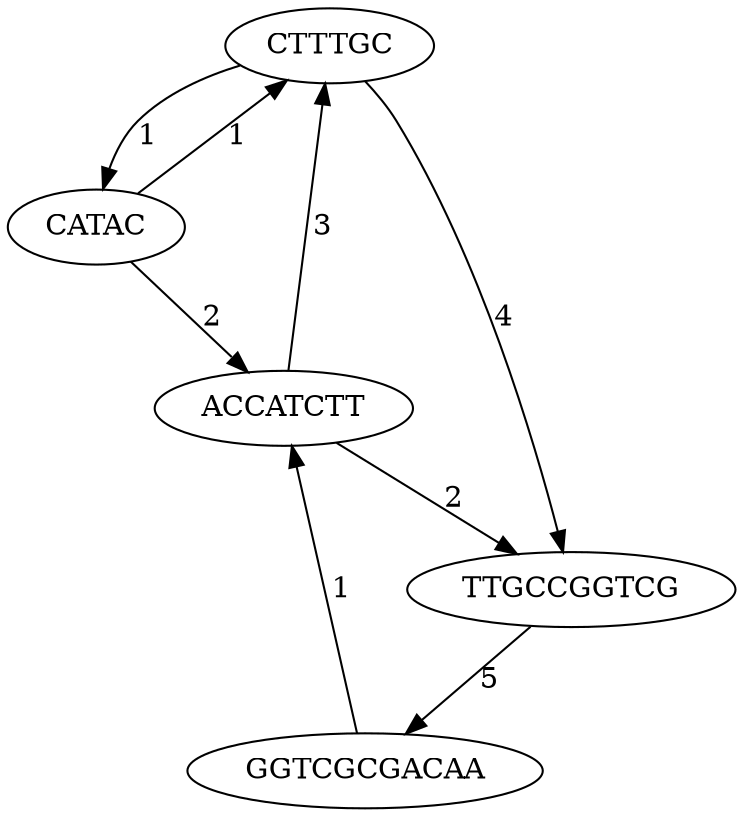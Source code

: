 digraph Sequences {
nodesep=0.7
CTTTGC
CTTTGC -> CATAC [label="1"]
CTTTGC -> TTGCCGGTCG [label="4"]
CATAC
CATAC -> CTTTGC [label="1"]
CATAC -> ACCATCTT [label="2"]
GGTCGCGACAA
GGTCGCGACAA -> ACCATCTT [label="1"]
TTGCCGGTCG
TTGCCGGTCG -> GGTCGCGACAA [label="5"]
ACCATCTT
ACCATCTT -> CTTTGC [label="3"]
ACCATCTT -> TTGCCGGTCG [label="2"]
}
